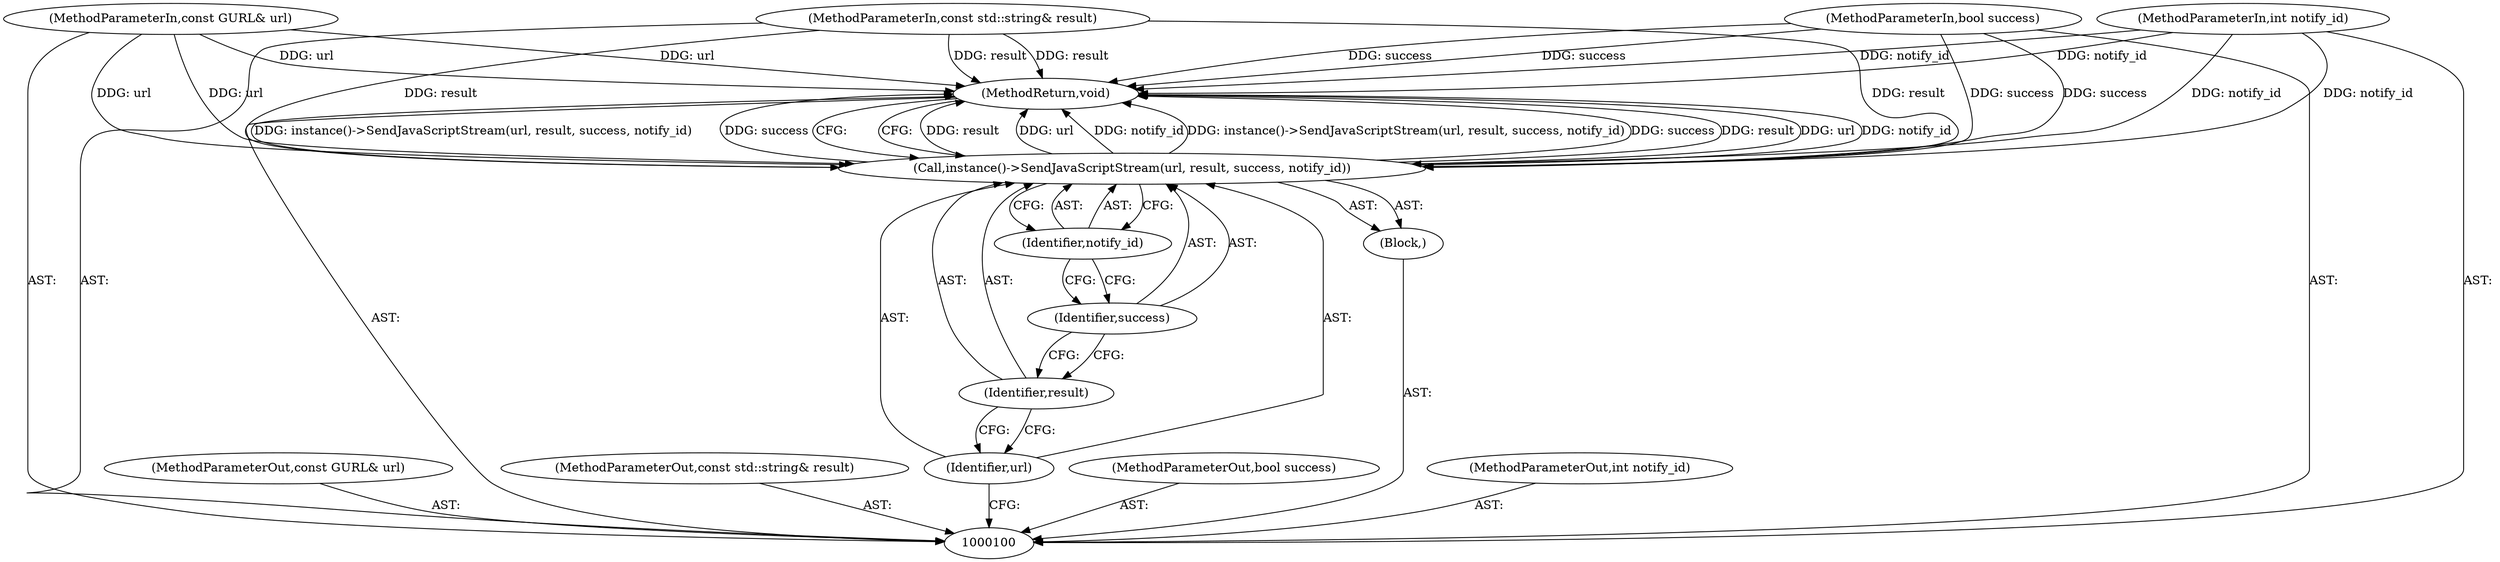 digraph "0_Chrome_ea3d1d84be3d6f97bf50e76511c9e26af6895533_36" {
"1000111" [label="(MethodReturn,void)"];
"1000101" [label="(MethodParameterIn,const GURL& url)"];
"1000125" [label="(MethodParameterOut,const GURL& url)"];
"1000102" [label="(MethodParameterIn,const std::string& result)"];
"1000126" [label="(MethodParameterOut,const std::string& result)"];
"1000103" [label="(MethodParameterIn,bool success)"];
"1000127" [label="(MethodParameterOut,bool success)"];
"1000104" [label="(MethodParameterIn,int notify_id)"];
"1000128" [label="(MethodParameterOut,int notify_id)"];
"1000105" [label="(Block,)"];
"1000106" [label="(Call,instance()->SendJavaScriptStream(url, result, success, notify_id))"];
"1000107" [label="(Identifier,url)"];
"1000108" [label="(Identifier,result)"];
"1000109" [label="(Identifier,success)"];
"1000110" [label="(Identifier,notify_id)"];
"1000111" -> "1000100"  [label="AST: "];
"1000111" -> "1000106"  [label="CFG: "];
"1000106" -> "1000111"  [label="DDG: result"];
"1000106" -> "1000111"  [label="DDG: url"];
"1000106" -> "1000111"  [label="DDG: notify_id"];
"1000106" -> "1000111"  [label="DDG: instance()->SendJavaScriptStream(url, result, success, notify_id)"];
"1000106" -> "1000111"  [label="DDG: success"];
"1000104" -> "1000111"  [label="DDG: notify_id"];
"1000103" -> "1000111"  [label="DDG: success"];
"1000102" -> "1000111"  [label="DDG: result"];
"1000101" -> "1000111"  [label="DDG: url"];
"1000101" -> "1000100"  [label="AST: "];
"1000101" -> "1000111"  [label="DDG: url"];
"1000101" -> "1000106"  [label="DDG: url"];
"1000125" -> "1000100"  [label="AST: "];
"1000102" -> "1000100"  [label="AST: "];
"1000102" -> "1000111"  [label="DDG: result"];
"1000102" -> "1000106"  [label="DDG: result"];
"1000126" -> "1000100"  [label="AST: "];
"1000103" -> "1000100"  [label="AST: "];
"1000103" -> "1000111"  [label="DDG: success"];
"1000103" -> "1000106"  [label="DDG: success"];
"1000127" -> "1000100"  [label="AST: "];
"1000104" -> "1000100"  [label="AST: "];
"1000104" -> "1000111"  [label="DDG: notify_id"];
"1000104" -> "1000106"  [label="DDG: notify_id"];
"1000128" -> "1000100"  [label="AST: "];
"1000105" -> "1000100"  [label="AST: "];
"1000106" -> "1000105"  [label="AST: "];
"1000106" -> "1000105"  [label="AST: "];
"1000106" -> "1000110"  [label="CFG: "];
"1000107" -> "1000106"  [label="AST: "];
"1000108" -> "1000106"  [label="AST: "];
"1000109" -> "1000106"  [label="AST: "];
"1000110" -> "1000106"  [label="AST: "];
"1000111" -> "1000106"  [label="CFG: "];
"1000106" -> "1000111"  [label="DDG: result"];
"1000106" -> "1000111"  [label="DDG: url"];
"1000106" -> "1000111"  [label="DDG: notify_id"];
"1000106" -> "1000111"  [label="DDG: instance()->SendJavaScriptStream(url, result, success, notify_id)"];
"1000106" -> "1000111"  [label="DDG: success"];
"1000101" -> "1000106"  [label="DDG: url"];
"1000102" -> "1000106"  [label="DDG: result"];
"1000103" -> "1000106"  [label="DDG: success"];
"1000104" -> "1000106"  [label="DDG: notify_id"];
"1000107" -> "1000106"  [label="AST: "];
"1000107" -> "1000100"  [label="CFG: "];
"1000108" -> "1000107"  [label="CFG: "];
"1000108" -> "1000106"  [label="AST: "];
"1000108" -> "1000107"  [label="CFG: "];
"1000109" -> "1000108"  [label="CFG: "];
"1000109" -> "1000106"  [label="AST: "];
"1000109" -> "1000108"  [label="CFG: "];
"1000110" -> "1000109"  [label="CFG: "];
"1000110" -> "1000106"  [label="AST: "];
"1000110" -> "1000109"  [label="CFG: "];
"1000106" -> "1000110"  [label="CFG: "];
}
